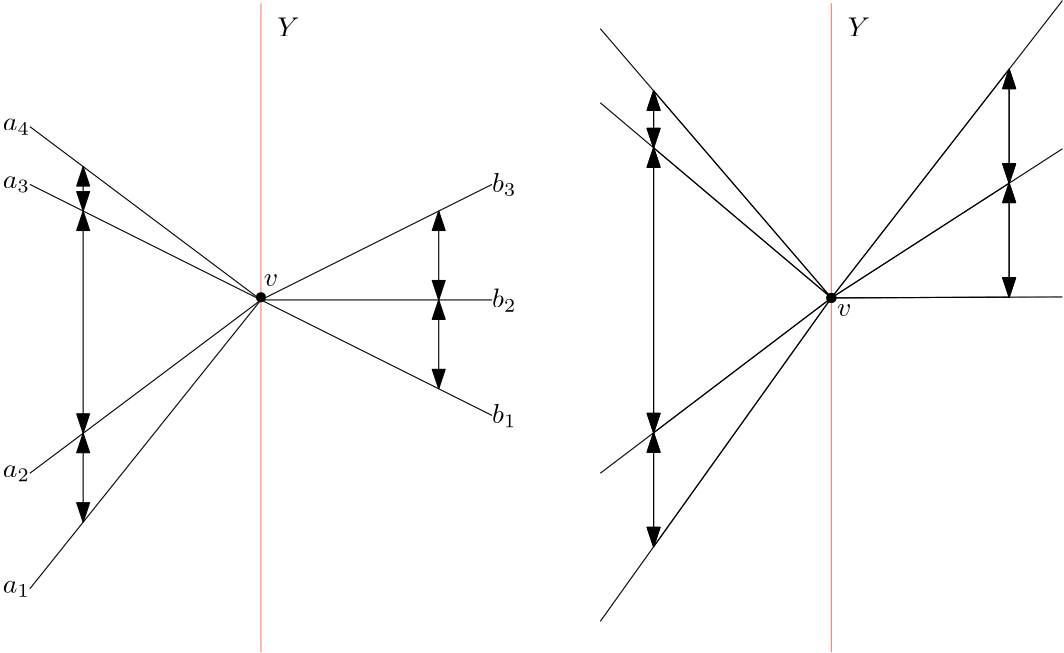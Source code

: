 <?xml version="1.0"?>
<!DOCTYPE ipe SYSTEM "ipe.dtd">
<ipe version="70206" creator="ipetoipe 7.2.7">
<info created="D:20180527113442" modified="D:20180913145019"/>
<preamble></preamble>
<ipestyle name="basic">
<symbol name="arrow/arc(spx)">
<path stroke="sym-stroke" fill="sym-stroke" pen="sym-pen">
0 0 m
-1 0.333 l
-1 -0.333 l
h
</path>
</symbol>
<symbol name="arrow/farc(spx)">
<path stroke="sym-stroke" fill="white" pen="sym-pen">
0 0 m
-1 0.333 l
-1 -0.333 l
h
</path>
</symbol>
<symbol name="arrow/ptarc(spx)">
<path stroke="sym-stroke" fill="sym-stroke" pen="sym-pen">
0 0 m
-1 0.333 l
-0.8 0 l
-1 -0.333 l
h
</path>
</symbol>
<symbol name="arrow/fptarc(spx)">
<path stroke="sym-stroke" fill="white" pen="sym-pen">
0 0 m
-1 0.333 l
-0.8 0 l
-1 -0.333 l
h
</path>
</symbol>
<symbol name="mark/circle(sx)" transformations="translations">
<path fill="sym-stroke">
0.6 0 0 0.6 0 0 e
0.4 0 0 0.4 0 0 e
</path>
</symbol>
<symbol name="mark/disk(sx)" transformations="translations">
<path fill="sym-stroke">
0.6 0 0 0.6 0 0 e
</path>
</symbol>
<symbol name="mark/fdisk(sfx)" transformations="translations">
<group>
<path fill="sym-fill">
0.5 0 0 0.5 0 0 e
</path>
<path fill="sym-stroke" fillrule="eofill">
0.6 0 0 0.6 0 0 e
0.4 0 0 0.4 0 0 e
</path>
</group>
</symbol>
<symbol name="mark/box(sx)" transformations="translations">
<path fill="sym-stroke" fillrule="eofill">
-0.6 -0.6 m
0.6 -0.6 l
0.6 0.6 l
-0.6 0.6 l
h
-0.4 -0.4 m
0.4 -0.4 l
0.4 0.4 l
-0.4 0.4 l
h
</path>
</symbol>
<symbol name="mark/square(sx)" transformations="translations">
<path fill="sym-stroke">
-0.6 -0.6 m
0.6 -0.6 l
0.6 0.6 l
-0.6 0.6 l
h
</path>
</symbol>
<symbol name="mark/fsquare(sfx)" transformations="translations">
<group>
<path fill="sym-fill">
-0.5 -0.5 m
0.5 -0.5 l
0.5 0.5 l
-0.5 0.5 l
h
</path>
<path fill="sym-stroke" fillrule="eofill">
-0.6 -0.6 m
0.6 -0.6 l
0.6 0.6 l
-0.6 0.6 l
h
-0.4 -0.4 m
0.4 -0.4 l
0.4 0.4 l
-0.4 0.4 l
h
</path>
</group>
</symbol>
<symbol name="mark/cross(sx)" transformations="translations">
<group>
<path fill="sym-stroke">
-0.43 -0.57 m
0.57 0.43 l
0.43 0.57 l
-0.57 -0.43 l
h
</path>
<path fill="sym-stroke">
-0.43 0.57 m
0.57 -0.43 l
0.43 -0.57 l
-0.57 0.43 l
h
</path>
</group>
</symbol>
<symbol name="arrow/fnormal(spx)">
<path stroke="sym-stroke" fill="white" pen="sym-pen">
0 0 m
-1 0.333 l
-1 -0.333 l
h
</path>
</symbol>
<symbol name="arrow/pointed(spx)">
<path stroke="sym-stroke" fill="sym-stroke" pen="sym-pen">
0 0 m
-1 0.333 l
-0.8 0 l
-1 -0.333 l
h
</path>
</symbol>
<symbol name="arrow/fpointed(spx)">
<path stroke="sym-stroke" fill="white" pen="sym-pen">
0 0 m
-1 0.333 l
-0.8 0 l
-1 -0.333 l
h
</path>
</symbol>
<symbol name="arrow/linear(spx)">
<path stroke="sym-stroke" pen="sym-pen">
-1 0.333 m
0 0 l
-1 -0.333 l
</path>
</symbol>
<symbol name="arrow/fdouble(spx)">
<path stroke="sym-stroke" fill="white" pen="sym-pen">
0 0 m
-1 0.333 l
-1 -0.333 l
h
-1 0 m
-2 0.333 l
-2 -0.333 l
h
</path>
</symbol>
<symbol name="arrow/double(spx)">
<path stroke="sym-stroke" fill="sym-stroke" pen="sym-pen">
0 0 m
-1 0.333 l
-1 -0.333 l
h
-1 0 m
-2 0.333 l
-2 -0.333 l
h
</path>
</symbol>
<pen name="heavier" value="0.8"/>
<pen name="fat" value="1.2"/>
<pen name="ultrafat" value="2"/>
<symbolsize name="large" value="5"/>
<symbolsize name="small" value="2"/>
<symbolsize name="tiny" value="1.1"/>
<arrowsize name="large" value="10"/>
<arrowsize name="small" value="5"/>
<arrowsize name="tiny" value="3"/>
<color name="red" value="1 0 0"/>
<color name="green" value="0 1 0"/>
<color name="blue" value="0 0 1"/>
<color name="yellow" value="1 1 0"/>
<color name="orange" value="1 0.647 0"/>
<color name="gold" value="1 0.843 0"/>
<color name="purple" value="0.627 0.125 0.941"/>
<color name="gray" value="0.745"/>
<color name="brown" value="0.647 0.165 0.165"/>
<color name="navy" value="0 0 0.502"/>
<color name="pink" value="1 0.753 0.796"/>
<color name="seagreen" value="0.18 0.545 0.341"/>
<color name="turquoise" value="0.251 0.878 0.816"/>
<color name="violet" value="0.933 0.51 0.933"/>
<color name="darkblue" value="0 0 0.545"/>
<color name="darkcyan" value="0 0.545 0.545"/>
<color name="darkgray" value="0.663"/>
<color name="darkgreen" value="0 0.392 0"/>
<color name="darkmagenta" value="0.545 0 0.545"/>
<color name="darkorange" value="1 0.549 0"/>
<color name="darkred" value="0.545 0 0"/>
<color name="lightblue" value="0.678 0.847 0.902"/>
<color name="lightcyan" value="0.878 1 1"/>
<color name="lightgray" value="0.827"/>
<color name="lightgreen" value="0.565 0.933 0.565"/>
<color name="lightyellow" value="1 1 0.878"/>
<dashstyle name="dashed" value="[4] 0"/>
<dashstyle name="dotted" value="[1 3] 0"/>
<dashstyle name="dash dotted" value="[4 2 1 2] 0"/>
<dashstyle name="dash dot dotted" value="[4 2 1 2 1 2] 0"/>
<textsize name="large" value="\large"/>
<textsize name="small" value="\small"/>
<textsize name="tiny" value="\tiny"/>
<textsize name="Large" value="\Large"/>
<textsize name="LARGE" value="\LARGE"/>
<textsize name="huge" value="\huge"/>
<textsize name="Huge" value="\Huge"/>
<textsize name="footnote" value="\footnotesize"/>
<textstyle name="center" begin="\begin{center}" end="\end{center}"/>
<textstyle name="itemize" begin="\begin{itemize}" end="\end{itemize}"/>
<textstyle name="item" begin="\begin{itemize}\item{}" end="\end{itemize}"/>
<gridsize name="4 pts" value="4"/>
<gridsize name="8 pts (~3 mm)" value="8"/>
<gridsize name="16 pts (~6 mm)" value="16"/>
<gridsize name="32 pts (~12 mm)" value="32"/>
<gridsize name="10 pts (~3.5 mm)" value="10"/>
<gridsize name="20 pts (~7 mm)" value="20"/>
<gridsize name="14 pts (~5 mm)" value="14"/>
<gridsize name="28 pts (~10 mm)" value="28"/>
<gridsize name="56 pts (~20 mm)" value="56"/>
<anglesize name="90 deg" value="90"/>
<anglesize name="60 deg" value="60"/>
<anglesize name="45 deg" value="45"/>
<anglesize name="30 deg" value="30"/>
<anglesize name="22.5 deg" value="22.5"/>
<opacity name="10%" value="0.1"/>
<opacity name="30%" value="0.3"/>
<opacity name="50%" value="0.5"/>
<opacity name="75%" value="0.75"/>
<tiling name="falling" angle="-60" step="4" width="1"/>
<tiling name="rising" angle="30" step="4" width="1"/>
</ipestyle>
<ipestyle name="brew">
<color name="aliceblue" value="0.941 0.973 1"/>
<color name="brew1" value="0.552 0.827 0.78"/>
<color name="brew2" value="1 1 0.701"/>
<color name="brew3" value="0.745 0.729 0.854"/>
<color name="brew4" value="0.984 0.501 0.447"/>
<color name="brew5" value="0.501 0.694 0.827"/>
<color name="brew6" value="0.992 0.705 0.384"/>
<color name="brew7" value="0.701 0.87 0.411"/>
<color name="brew8" value="0.988 0.803 0.898"/>
</ipestyle>
<page>
<layer name="alpha"/>
<view layers="alpha" active="alpha"/>
<path layer="alpha" matrix="1 0 0 1.21645 0 -155.397" stroke="brew4">
192 576 m
192 768 l
</path>
<path stroke="black" arrow="normal/normal" rarrow="normal/normal">
256 704 m
256 672 l
</path>
<path stroke="black" arrow="normal/normal" rarrow="normal/normal">
256 672 m
256 640 l
</path>
<path stroke="black" arrow="normal/normal" rarrow="normal/normal">
128 592 m
128 624 l
</path>
<path stroke="black" arrow="normal/normal" rarrow="normal/normal">
128 624 m
128 704 l
</path>
<path stroke="black" arrow="normal/normal" rarrow="normal/normal">
128 704 m
128 720 l
</path>
<path matrix="1.3 0 0 1.3 -57.6 -201.6" stroke="black">
192 672 m
256 704 l
</path>
<path matrix="1.3 0 0 1.3 -57.6 -201.6" stroke="black">
192 672 m
256 672 l
</path>
<path matrix="1.3 0 0 1.3 -57.6 -201.6" stroke="black">
192 672 m
256 640 l
</path>
<path matrix="1.3 0 0 1.3 -57.6 -201.6" stroke="black">
192 672 m
128 720 l
</path>
<path matrix="1.3 0 0 1.3 -57.6 -201.6" stroke="black">
192 672 m
128 704 l
</path>
<path matrix="1.3 0 0 1.3 -57.6 -201.6" stroke="black">
192 672 m
128 624 l
</path>
<path matrix="1.3 0 0 1.3 -57.6 -201.6" stroke="black">
192 672 m
128 592 l
</path>
<text matrix="1 0 0 1.21645 -3.27681 -148.222" transformations="translations" pos="201.162 752.249" stroke="black" type="label" valign="baseline" style="math">Y</text>
<path matrix="1 0 0 1.21645 205.358 -155.397" stroke="brew4">
192 576 m
192 768 l
</path>
<path matrix="1 0 0 1.28243 205.358 -147.753" stroke="black" arrow="normal/normal" rarrow="normal/normal">
256 704 m
256 672 l
</path>
<path matrix="1 0 0 1.28243 205.358 -147.753" stroke="black" arrow="normal/normal" rarrow="normal/normal">
256 672 m
256 640 l
</path>
<path matrix="1 -0.16384 0 1.28243 205.358 -155.086" stroke="black" arrow="normal/normal" rarrow="normal/normal">
128 592 m
128 624 l
</path>
<path matrix="1 -0.16384 0 1.28243 205.358 -155.086" stroke="black" arrow="normal/normal" rarrow="normal/normal">
128 624 m
128 704 l
</path>
<path matrix="1 -0.16384 0 1.28243 205.358 -155.086" stroke="black" arrow="normal/normal" rarrow="normal/normal">
128 704 m
128 720 l
</path>
<path matrix="1 0 0 1.28243 -65.9942 -170.38" stroke="black">
463.352 657.44 m
527.352 721.644 l
</path>
<path matrix="1 0 0 1.28243 -65.9942 -170.38" stroke="black">
463.352 657.44 m
527.352 689.644 l
</path>
<path matrix="1 0 0 1.28243 -65.9942 -170.38" stroke="black">
463.352 657.44 m
527.352 657.644 l
</path>
<path matrix="1 -0.16384 0 1.28243 -65.9942 -110.627" stroke="black">
463.352 670.043 m
399.352 720 l
</path>
<path matrix="1 -0.16384 0 1.28243 -65.9942 -110.627" stroke="black">
463.352 670.043 m
399.352 704 l
</path>
<path matrix="1 -0.16384 0 1.28243 -65.9942 -110.627" stroke="black">
463.352 670.043 m
399.352 624 l
</path>
<path matrix="1 -0.16384 0 1.28243 -65.9942 -110.627" stroke="black">
463.352 670.043 m
399.352 592 l
</path>
<text matrix="1 0 0 1.21645 202.081 -148.222" transformations="translations" pos="201.162 752.249" stroke="black" type="label" valign="baseline" style="math">Y</text>
<use matrix="1 -0.16384 0 1.28243 -65.9942 -113.136" name="mark/disk(sx)" pos="463.352 672" size="normal" stroke="black"/>
<path matrix="1 0 0 1.28243 205.358 -147.753" stroke="black" arrow="normal/normal" rarrow="normal/normal">
256 704 m
256 672 l
</path>
<path matrix="1 0 0 1.28243 205.358 -147.753" stroke="black" arrow="normal/normal" rarrow="normal/normal">
256 672 m
256 640 l
</path>
<path matrix="1 -0.16384 0 1.28243 205.358 -155.086" stroke="black" arrow="normal/normal" rarrow="normal/normal">
128 592 m
128 624 l
</path>
<path matrix="1 -0.16384 0 1.28243 205.358 -155.086" stroke="black" arrow="normal/normal" rarrow="normal/normal">
128 624 m
128 704 l
</path>
<path matrix="1 -0.16384 0 1.28243 205.358 -155.086" stroke="black" arrow="normal/normal" rarrow="normal/normal">
128 704 m
128 720 l
</path>
<path matrix="1.3 0 0 1.66716 -205 -423.317" stroke="black">
463.352 657.44 m
527.352 721.644 l
</path>
<path matrix="1.3 0 0 1.66716 -205 -423.317" stroke="black">
463.352 657.44 m
527.352 689.644 l
</path>
<path matrix="1.3 0 0 1.66716 -205 -423.317" stroke="black">
463.352 657.44 m
527.352 657.644 l
</path>
<path matrix="1.3 -0.212992 0 1.66716 -205 -345.638" stroke="black">
463.352 670.043 m
399.352 720 l
</path>
<path matrix="1.3 -0.212992 0 1.66716 -205 -345.638" stroke="black">
463.352 670.043 m
399.352 704 l
</path>
<path matrix="1.3 -0.212992 0 1.66716 -205 -345.638" stroke="black">
463.352 670.043 m
399.352 624 l
</path>
<path matrix="1.3 -0.212992 0 1.66716 -205 -345.638" stroke="black">
463.352 670.043 m
399.352 592 l
</path>
<use matrix="1 -0.16384 0 1.28243 -65.9942 -113.136" name="mark/disk(sx)" pos="463.352 672" size="normal" stroke="black"/>
<use matrix="1.3 0 0 1.3 -57.6 -201.6" name="mark/disk(sx)" pos="192 672.741" size="normal" stroke="black"/>
<text transformations="translations" pos="108.8 568" stroke="black" type="label" halign="right" valign="center" style="math">a_1</text>
<text matrix="1 0 0 1 0 41.6" transformations="translations" pos="108.8 568" stroke="black" type="label" halign="right" valign="center" style="math">a_2</text>
<text matrix="1 0 0 1 0 145.6" transformations="translations" pos="108.8 568" stroke="black" type="label" halign="right" valign="center" style="math">a_3</text>
<text matrix="1 0 0 1 0 166.4" transformations="translations" pos="108.8 568" stroke="black" type="label" halign="right" valign="center" style="math">a_4</text>
<text matrix="1 0 0 1 166.4 145.6" transformations="translations" pos="108.8 568" stroke="black" type="label" valign="center" style="math">b_3</text>
<text matrix="1 0 0 1 166.4 104" transformations="translations" pos="108.8 568" stroke="black" type="label" valign="center" style="math">b_2</text>
<text matrix="1 0 0 1 166.4 62.4" transformations="translations" pos="108.8 568" stroke="black" type="label" valign="center" style="math">b_1</text>
<text matrix="1 0 0 1 1 -11" transformations="translations" pos="192 688" stroke="black" type="label" valign="baseline" style="math">v</text>
<text matrix="1 0 0 1 -3 6" transformations="translations" pos="402.429 664.503" stroke="black" type="label" valign="top" style="math">v</text>
</page>
</ipe>
